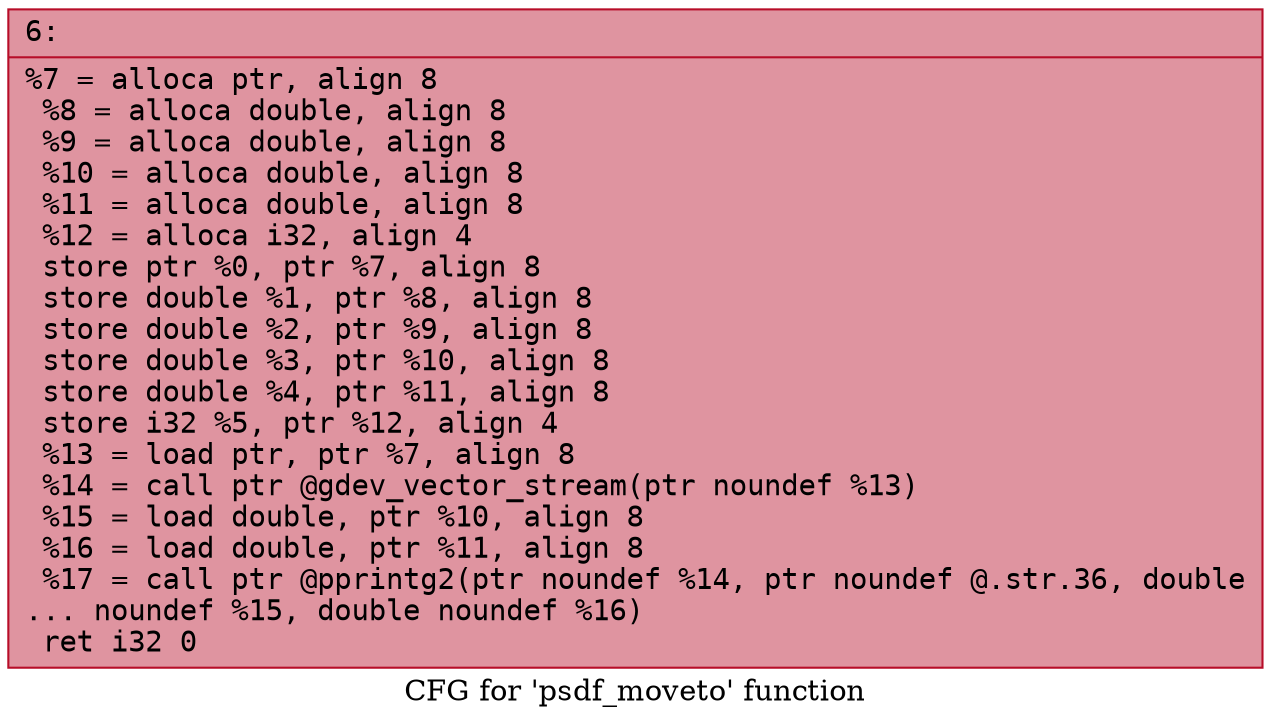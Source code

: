 digraph "CFG for 'psdf_moveto' function" {
	label="CFG for 'psdf_moveto' function";

	Node0x600002168f00 [shape=record,color="#b70d28ff", style=filled, fillcolor="#b70d2870" fontname="Courier",label="{6:\l|  %7 = alloca ptr, align 8\l  %8 = alloca double, align 8\l  %9 = alloca double, align 8\l  %10 = alloca double, align 8\l  %11 = alloca double, align 8\l  %12 = alloca i32, align 4\l  store ptr %0, ptr %7, align 8\l  store double %1, ptr %8, align 8\l  store double %2, ptr %9, align 8\l  store double %3, ptr %10, align 8\l  store double %4, ptr %11, align 8\l  store i32 %5, ptr %12, align 4\l  %13 = load ptr, ptr %7, align 8\l  %14 = call ptr @gdev_vector_stream(ptr noundef %13)\l  %15 = load double, ptr %10, align 8\l  %16 = load double, ptr %11, align 8\l  %17 = call ptr @pprintg2(ptr noundef %14, ptr noundef @.str.36, double\l... noundef %15, double noundef %16)\l  ret i32 0\l}"];
}
